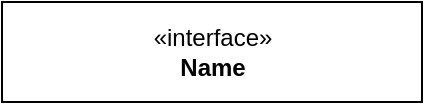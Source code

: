 <mxfile>
    <diagram id="QdWeW7FHg7QXmiPRPEqz" name="Página-1">
        <mxGraphModel dx="1040" dy="400" grid="1" gridSize="10" guides="1" tooltips="1" connect="1" arrows="1" fold="1" page="1" pageScale="1" pageWidth="827" pageHeight="1169" math="0" shadow="0">
            <root>
                <mxCell id="0"/>
                <mxCell id="1" parent="0"/>
                <mxCell id="2" value="&amp;laquo;interface&amp;raquo;&lt;br&gt;&lt;b&gt;Name&lt;/b&gt;" style="html=1;" vertex="1" parent="1">
                    <mxGeometry x="90" y="170" width="210" height="50" as="geometry"/>
                </mxCell>
            </root>
        </mxGraphModel>
    </diagram>
</mxfile>